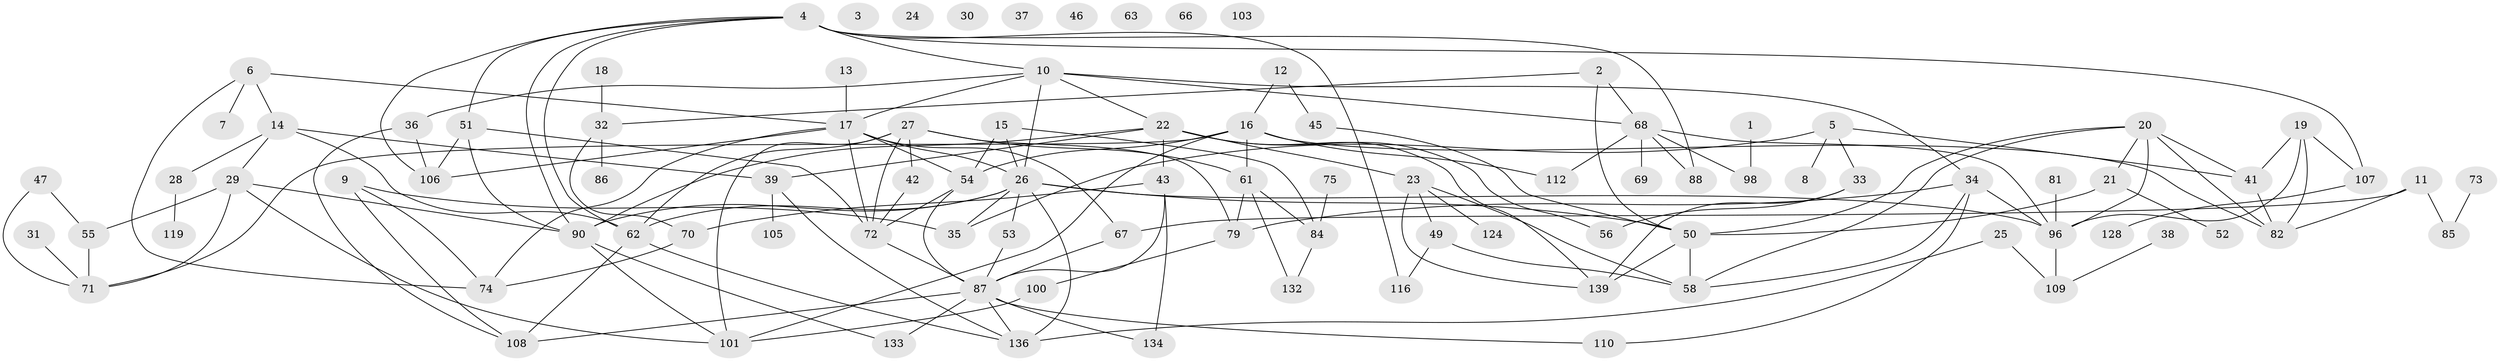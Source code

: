 // Generated by graph-tools (version 1.1) at 2025/23/03/03/25 07:23:27]
// undirected, 97 vertices, 158 edges
graph export_dot {
graph [start="1"]
  node [color=gray90,style=filled];
  1;
  2;
  3;
  4 [super="+120"];
  5 [super="+97"];
  6 [super="+102"];
  7;
  8;
  9;
  10 [super="+137"];
  11 [super="+117"];
  12 [super="+129"];
  13;
  14 [super="+40"];
  15 [super="+76"];
  16 [super="+126"];
  17 [super="+59"];
  18;
  19 [super="+57"];
  20 [super="+65"];
  21;
  22 [super="+99"];
  23 [super="+89"];
  24;
  25 [super="+91"];
  26 [super="+44"];
  27;
  28;
  29 [super="+140"];
  30;
  31;
  32 [super="+83"];
  33 [super="+60"];
  34 [super="+48"];
  35;
  36 [super="+64"];
  37;
  38;
  39 [super="+127"];
  41 [super="+131"];
  42;
  43 [super="+80"];
  45 [super="+77"];
  46;
  47;
  49;
  50 [super="+114"];
  51 [super="+115"];
  52;
  53;
  54 [super="+94"];
  55;
  56;
  58 [super="+135"];
  61 [super="+118"];
  62;
  63;
  66;
  67 [super="+121"];
  68 [super="+95"];
  69;
  70;
  71 [super="+78"];
  72 [super="+122"];
  73;
  74 [super="+93"];
  75;
  79 [super="+138"];
  81;
  82;
  84 [super="+113"];
  85 [super="+123"];
  86 [super="+125"];
  87 [super="+92"];
  88;
  90 [super="+104"];
  96 [super="+141"];
  98;
  100;
  101 [super="+111"];
  103;
  105;
  106 [super="+130"];
  107;
  108;
  109;
  110;
  112;
  116;
  119;
  124;
  128;
  132;
  133;
  134;
  136;
  139;
  1 -- 98;
  2 -- 32;
  2 -- 50;
  2 -- 68;
  4 -- 51;
  4 -- 107;
  4 -- 116;
  4 -- 88;
  4 -- 62;
  4 -- 106;
  4 -- 10;
  4 -- 90;
  5 -- 35;
  5 -- 8;
  5 -- 41;
  5 -- 33;
  6 -- 7;
  6 -- 74;
  6 -- 17;
  6 -- 14;
  9 -- 35;
  9 -- 74;
  9 -- 108;
  10 -- 36;
  10 -- 17;
  10 -- 34;
  10 -- 26;
  10 -- 68;
  10 -- 22;
  11 -- 82;
  11 -- 85;
  11 -- 67;
  12 -- 16;
  12 -- 45;
  13 -- 17;
  14 -- 62;
  14 -- 28;
  14 -- 29;
  14 -- 39;
  15 -- 26;
  15 -- 84;
  15 -- 54;
  16 -- 54;
  16 -- 112;
  16 -- 82;
  16 -- 101;
  16 -- 71;
  16 -- 61;
  17 -- 106;
  17 -- 67;
  17 -- 72;
  17 -- 74;
  17 -- 26;
  17 -- 54;
  18 -- 32;
  19 -- 82;
  19 -- 107;
  19 -- 96;
  19 -- 41;
  20 -- 21;
  20 -- 96;
  20 -- 41;
  20 -- 82;
  20 -- 50;
  20 -- 58;
  21 -- 52;
  21 -- 50;
  22 -- 39;
  22 -- 90;
  22 -- 43;
  22 -- 56;
  22 -- 139;
  22 -- 23;
  23 -- 58;
  23 -- 139;
  23 -- 49;
  23 -- 124;
  25 -- 109;
  25 -- 136;
  26 -- 53;
  26 -- 90;
  26 -- 136 [weight=2];
  26 -- 96;
  26 -- 35;
  26 -- 62;
  26 -- 50;
  27 -- 42;
  27 -- 62;
  27 -- 72;
  27 -- 101;
  27 -- 79;
  27 -- 61;
  28 -- 119;
  29 -- 71;
  29 -- 101;
  29 -- 55;
  29 -- 90;
  31 -- 71;
  32 -- 70;
  32 -- 86;
  33 -- 56;
  33 -- 139;
  34 -- 79;
  34 -- 96;
  34 -- 110;
  34 -- 58;
  36 -- 108;
  36 -- 106;
  38 -- 109;
  39 -- 136;
  39 -- 105;
  41 -- 82;
  42 -- 72;
  43 -- 70;
  43 -- 134;
  43 -- 87;
  45 -- 50;
  47 -- 55;
  47 -- 71;
  49 -- 58;
  49 -- 116;
  50 -- 139;
  50 -- 58;
  51 -- 90 [weight=2];
  51 -- 106;
  51 -- 72;
  53 -- 87;
  54 -- 87;
  54 -- 72;
  55 -- 71;
  61 -- 79;
  61 -- 132;
  61 -- 84;
  62 -- 108;
  62 -- 136;
  67 -- 87;
  68 -- 112;
  68 -- 96;
  68 -- 98;
  68 -- 69;
  68 -- 88;
  70 -- 74;
  72 -- 87;
  73 -- 85;
  75 -- 84;
  79 -- 100;
  81 -- 96;
  84 -- 132;
  87 -- 108;
  87 -- 133;
  87 -- 134;
  87 -- 136;
  87 -- 110;
  90 -- 101;
  90 -- 133;
  96 -- 109;
  100 -- 101;
  107 -- 128;
}
